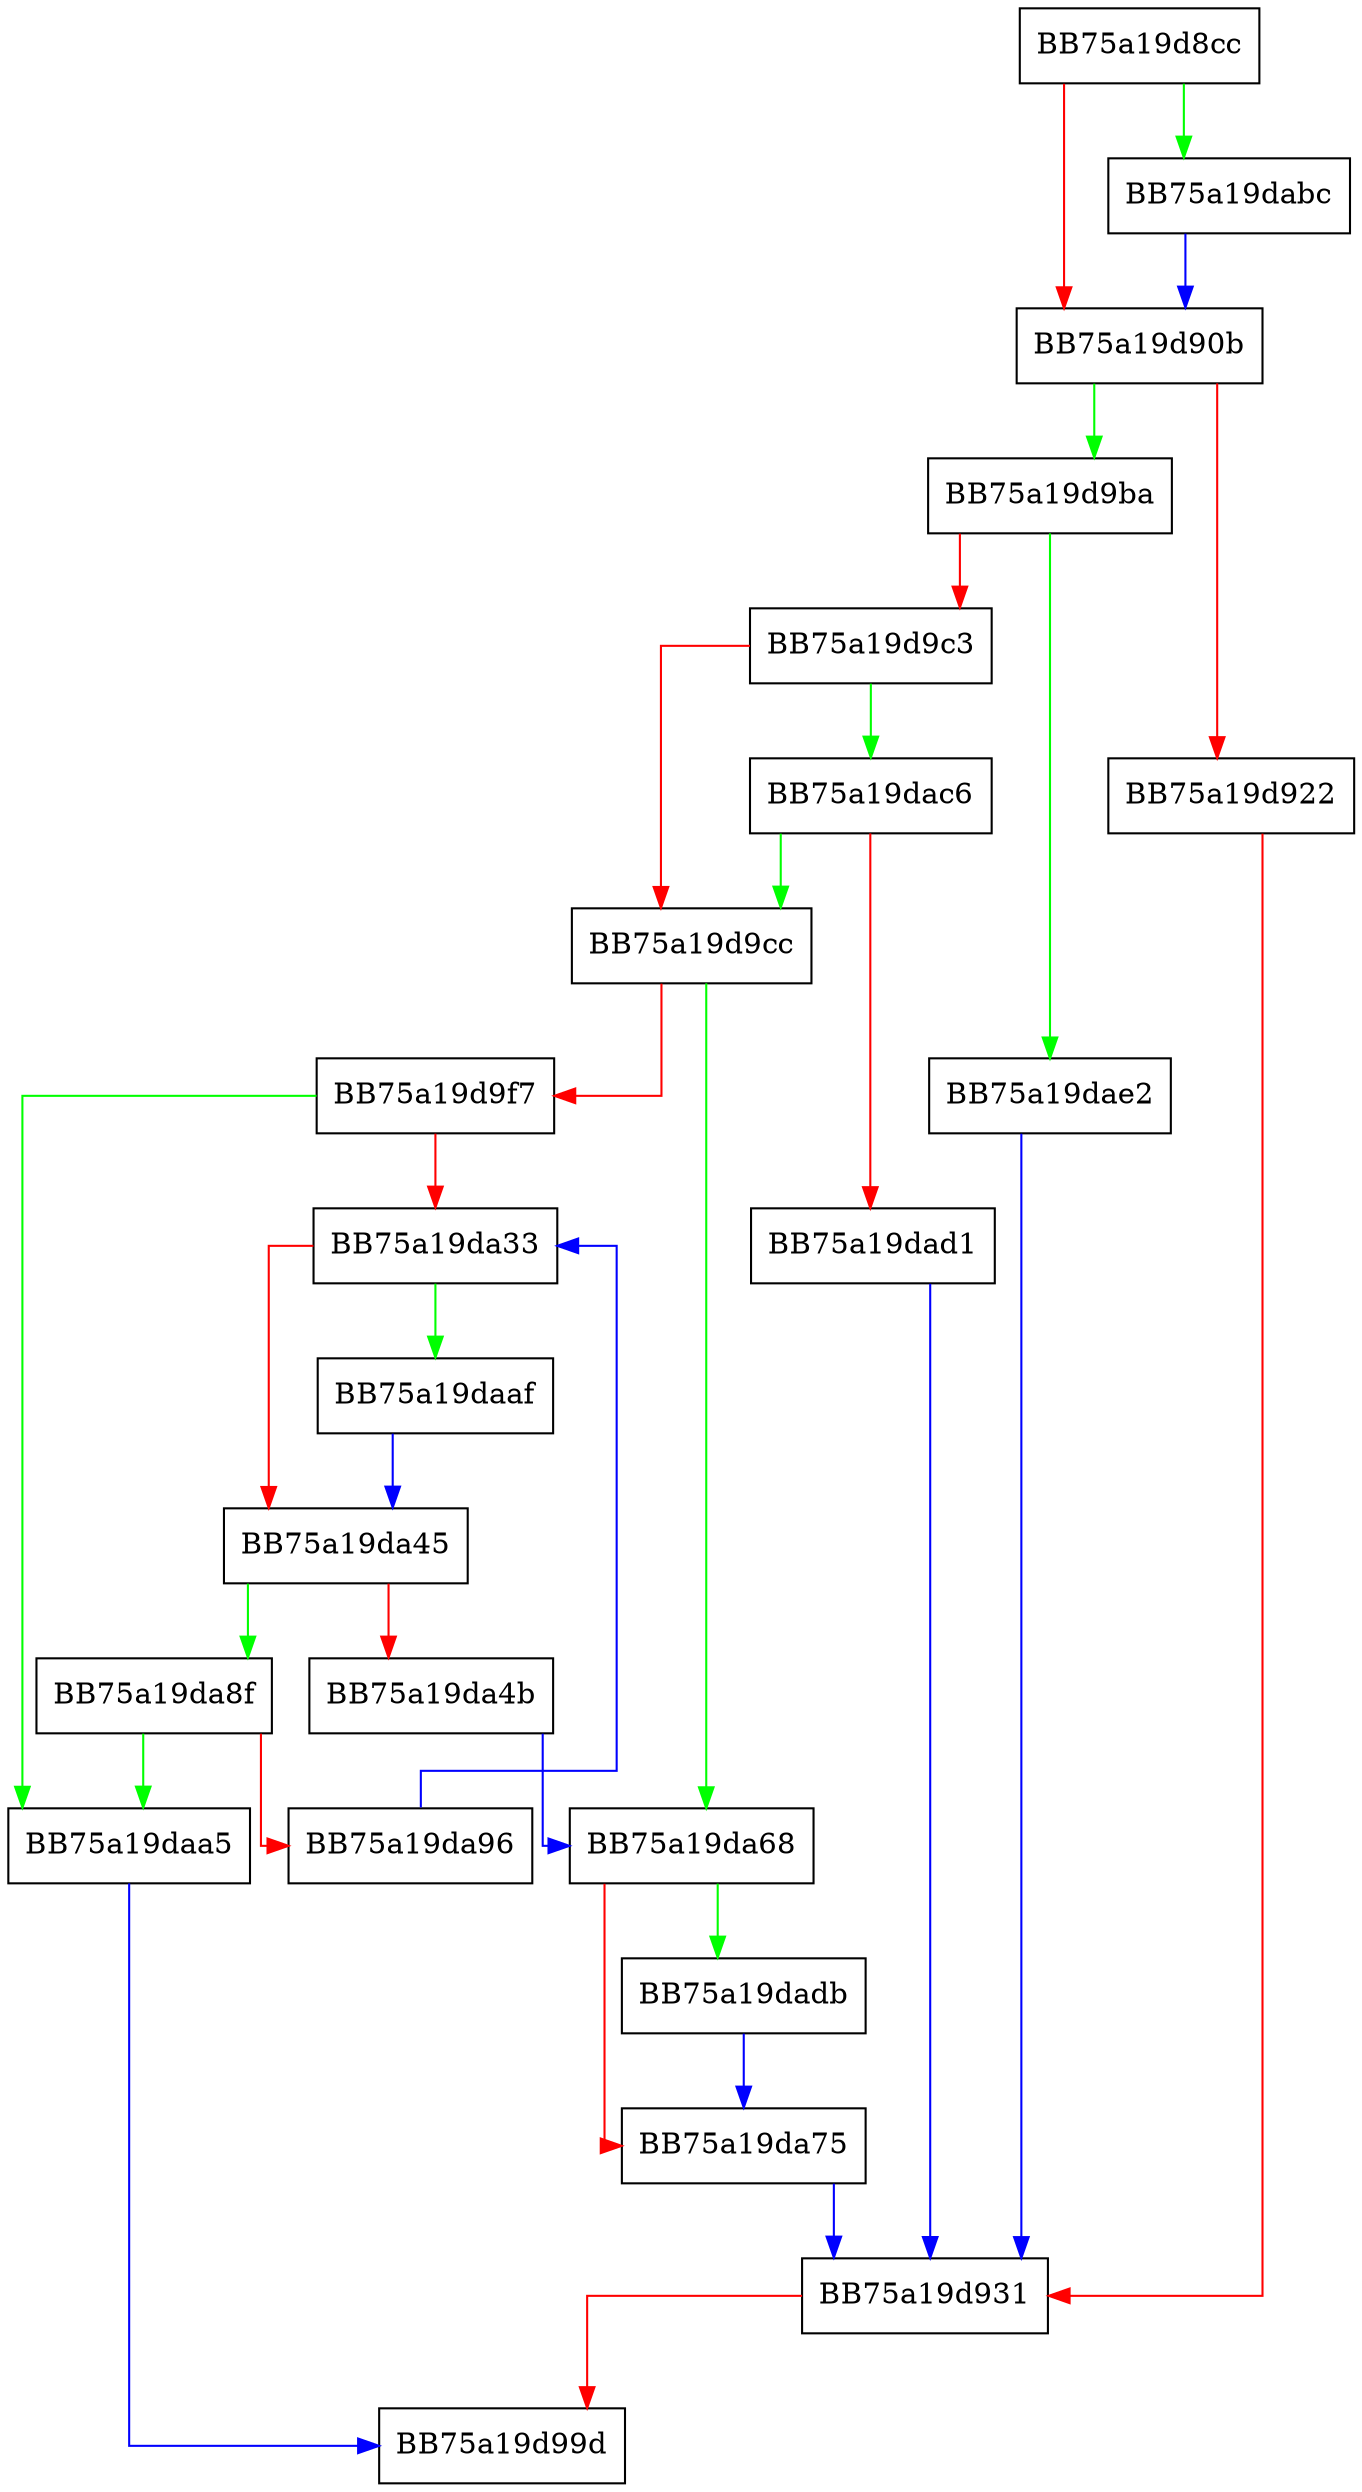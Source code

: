 digraph unload_single_page {
  node [shape="box"];
  graph [splines=ortho];
  BB75a19d8cc -> BB75a19dabc [color="green"];
  BB75a19d8cc -> BB75a19d90b [color="red"];
  BB75a19d90b -> BB75a19d9ba [color="green"];
  BB75a19d90b -> BB75a19d922 [color="red"];
  BB75a19d922 -> BB75a19d931 [color="red"];
  BB75a19d931 -> BB75a19d99d [color="red"];
  BB75a19d9ba -> BB75a19dae2 [color="green"];
  BB75a19d9ba -> BB75a19d9c3 [color="red"];
  BB75a19d9c3 -> BB75a19dac6 [color="green"];
  BB75a19d9c3 -> BB75a19d9cc [color="red"];
  BB75a19d9cc -> BB75a19da68 [color="green"];
  BB75a19d9cc -> BB75a19d9f7 [color="red"];
  BB75a19d9f7 -> BB75a19daa5 [color="green"];
  BB75a19d9f7 -> BB75a19da33 [color="red"];
  BB75a19da33 -> BB75a19daaf [color="green"];
  BB75a19da33 -> BB75a19da45 [color="red"];
  BB75a19da45 -> BB75a19da8f [color="green"];
  BB75a19da45 -> BB75a19da4b [color="red"];
  BB75a19da4b -> BB75a19da68 [color="blue"];
  BB75a19da68 -> BB75a19dadb [color="green"];
  BB75a19da68 -> BB75a19da75 [color="red"];
  BB75a19da75 -> BB75a19d931 [color="blue"];
  BB75a19da8f -> BB75a19daa5 [color="green"];
  BB75a19da8f -> BB75a19da96 [color="red"];
  BB75a19da96 -> BB75a19da33 [color="blue"];
  BB75a19daa5 -> BB75a19d99d [color="blue"];
  BB75a19daaf -> BB75a19da45 [color="blue"];
  BB75a19dabc -> BB75a19d90b [color="blue"];
  BB75a19dac6 -> BB75a19d9cc [color="green"];
  BB75a19dac6 -> BB75a19dad1 [color="red"];
  BB75a19dad1 -> BB75a19d931 [color="blue"];
  BB75a19dadb -> BB75a19da75 [color="blue"];
  BB75a19dae2 -> BB75a19d931 [color="blue"];
}
